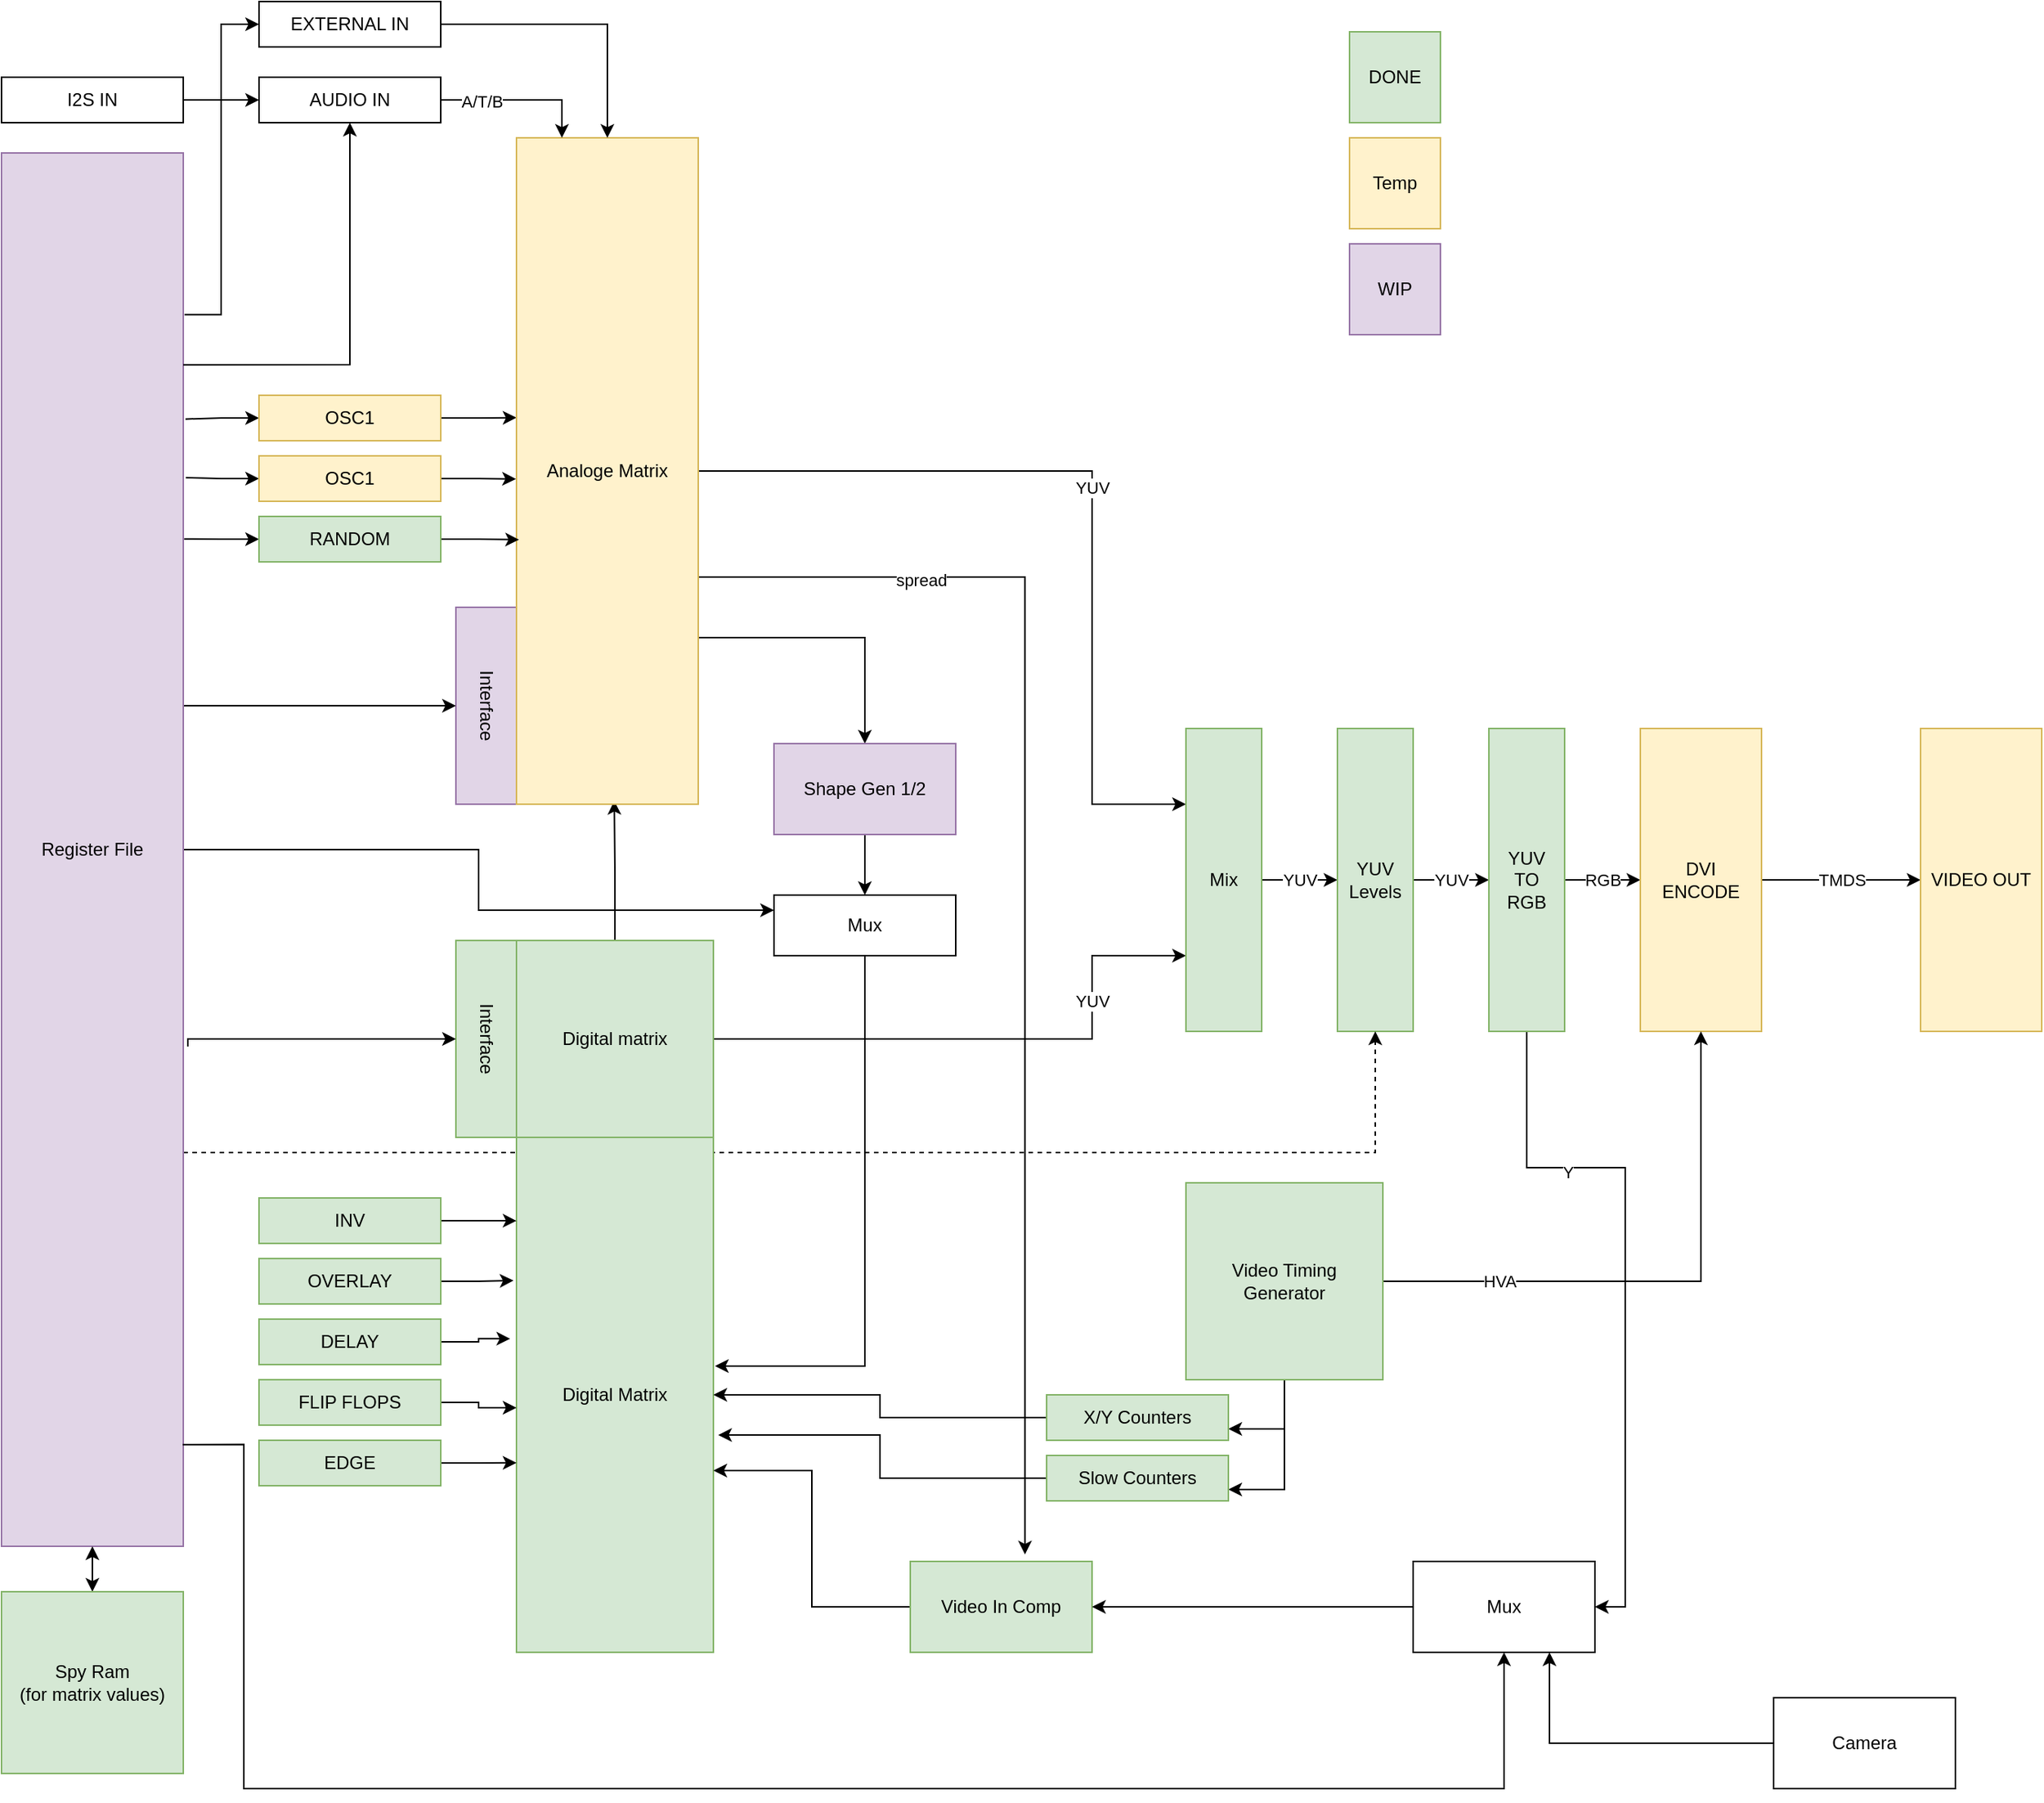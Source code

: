 <mxfile version="22.1.3" type="device">
  <diagram name="Page-1" id="RBFI0iX49wBqgzLYOTrN">
    <mxGraphModel dx="1022" dy="2158" grid="1" gridSize="10" guides="1" tooltips="1" connect="1" arrows="1" fold="1" page="1" pageScale="1" pageWidth="850" pageHeight="1100" math="0" shadow="0">
      <root>
        <mxCell id="0" />
        <mxCell id="1" parent="0" />
        <mxCell id="7mZpvFm0Rja0avcv9IFA-11" value="YUV" style="edgeStyle=orthogonalEdgeStyle;rounded=0;orthogonalLoop=1;jettySize=auto;html=1;entryX=0;entryY=0.75;entryDx=0;entryDy=0;" parent="1" source="7mZpvFm0Rja0avcv9IFA-2" target="7mZpvFm0Rja0avcv9IFA-7" edge="1">
          <mxGeometry x="0.499" relative="1" as="geometry">
            <Array as="points">
              <mxPoint x="840" y="445" />
              <mxPoint x="840" y="390" />
            </Array>
            <mxPoint as="offset" />
          </mxGeometry>
        </mxCell>
        <mxCell id="7mZpvFm0Rja0avcv9IFA-47" style="edgeStyle=orthogonalEdgeStyle;rounded=0;orthogonalLoop=1;jettySize=auto;html=1;entryX=0.538;entryY=0.995;entryDx=0;entryDy=0;entryPerimeter=0;" parent="1" source="7mZpvFm0Rja0avcv9IFA-2" target="7mZpvFm0Rja0avcv9IFA-27" edge="1">
          <mxGeometry relative="1" as="geometry" />
        </mxCell>
        <mxCell id="7mZpvFm0Rja0avcv9IFA-2" value="Digital matrix" style="whiteSpace=wrap;html=1;aspect=fixed;fillColor=#d5e8d4;strokeColor=#82b366;" parent="1" vertex="1">
          <mxGeometry x="460" y="380" width="130" height="130" as="geometry" />
        </mxCell>
        <mxCell id="7mZpvFm0Rja0avcv9IFA-10" value="YUV" style="edgeStyle=orthogonalEdgeStyle;rounded=0;orthogonalLoop=1;jettySize=auto;html=1;entryX=0;entryY=0.25;entryDx=0;entryDy=0;" parent="1" source="7mZpvFm0Rja0avcv9IFA-27" target="7mZpvFm0Rja0avcv9IFA-7" edge="1">
          <mxGeometry relative="1" as="geometry">
            <mxPoint x="590" y="225" as="sourcePoint" />
            <Array as="points">
              <mxPoint x="840" y="70" />
              <mxPoint x="840" y="290" />
            </Array>
          </mxGeometry>
        </mxCell>
        <mxCell id="7mZpvFm0Rja0avcv9IFA-5" value="Interface" style="rounded=0;whiteSpace=wrap;html=1;rotation=90;fillColor=#e1d5e7;strokeColor=#9673a6;" parent="1" vertex="1">
          <mxGeometry x="375" y="205" width="130" height="40" as="geometry" />
        </mxCell>
        <mxCell id="7mZpvFm0Rja0avcv9IFA-6" value="Interface" style="rounded=0;whiteSpace=wrap;html=1;rotation=90;fillColor=#d5e8d4;strokeColor=#82b366;" parent="1" vertex="1">
          <mxGeometry x="375" y="425" width="130" height="40" as="geometry" />
        </mxCell>
        <mxCell id="7mZpvFm0Rja0avcv9IFA-9" value="YUV" style="edgeStyle=orthogonalEdgeStyle;rounded=0;orthogonalLoop=1;jettySize=auto;html=1;entryX=0;entryY=0.5;entryDx=0;entryDy=0;" parent="1" source="7mZpvFm0Rja0avcv9IFA-7" target="7mZpvFm0Rja0avcv9IFA-8" edge="1">
          <mxGeometry relative="1" as="geometry" />
        </mxCell>
        <mxCell id="7mZpvFm0Rja0avcv9IFA-7" value="Mix" style="rounded=0;whiteSpace=wrap;html=1;fillColor=#d5e8d4;strokeColor=#82b366;" parent="1" vertex="1">
          <mxGeometry x="902" y="240" width="50" height="200" as="geometry" />
        </mxCell>
        <mxCell id="7mZpvFm0Rja0avcv9IFA-13" value="YUV" style="edgeStyle=orthogonalEdgeStyle;rounded=0;orthogonalLoop=1;jettySize=auto;html=1;entryX=0;entryY=0.5;entryDx=0;entryDy=0;" parent="1" source="7mZpvFm0Rja0avcv9IFA-8" target="7mZpvFm0Rja0avcv9IFA-12" edge="1">
          <mxGeometry relative="1" as="geometry" />
        </mxCell>
        <mxCell id="7mZpvFm0Rja0avcv9IFA-8" value="YUV&lt;br&gt;Levels" style="rounded=0;whiteSpace=wrap;html=1;fillColor=#d5e8d4;strokeColor=#82b366;" parent="1" vertex="1">
          <mxGeometry x="1002" y="240" width="50" height="200" as="geometry" />
        </mxCell>
        <mxCell id="7mZpvFm0Rja0avcv9IFA-16" value="RGB" style="edgeStyle=orthogonalEdgeStyle;rounded=0;orthogonalLoop=1;jettySize=auto;html=1;entryX=0;entryY=0.5;entryDx=0;entryDy=0;" parent="1" source="7mZpvFm0Rja0avcv9IFA-12" target="7mZpvFm0Rja0avcv9IFA-14" edge="1">
          <mxGeometry relative="1" as="geometry" />
        </mxCell>
        <mxCell id="7mZpvFm0Rja0avcv9IFA-71" style="edgeStyle=orthogonalEdgeStyle;rounded=0;orthogonalLoop=1;jettySize=auto;html=1;entryX=1;entryY=0.5;entryDx=0;entryDy=0;" parent="1" source="7mZpvFm0Rja0avcv9IFA-12" target="7mZpvFm0Rja0avcv9IFA-68" edge="1">
          <mxGeometry relative="1" as="geometry">
            <Array as="points">
              <mxPoint x="1127" y="530" />
              <mxPoint x="1192" y="530" />
              <mxPoint x="1192" y="820" />
            </Array>
          </mxGeometry>
        </mxCell>
        <mxCell id="7mZpvFm0Rja0avcv9IFA-72" value="Y" style="edgeLabel;html=1;align=center;verticalAlign=middle;resizable=0;points=[];" parent="7mZpvFm0Rja0avcv9IFA-71" vertex="1" connectable="0">
          <mxGeometry x="-0.5" y="-3" relative="1" as="geometry">
            <mxPoint as="offset" />
          </mxGeometry>
        </mxCell>
        <mxCell id="7mZpvFm0Rja0avcv9IFA-12" value="YUV&lt;br&gt;TO&lt;br&gt;RGB" style="rounded=0;whiteSpace=wrap;html=1;fillColor=#d5e8d4;strokeColor=#82b366;" parent="1" vertex="1">
          <mxGeometry x="1102" y="240" width="50" height="200" as="geometry" />
        </mxCell>
        <mxCell id="7mZpvFm0Rja0avcv9IFA-18" value="TMDS" style="edgeStyle=orthogonalEdgeStyle;rounded=0;orthogonalLoop=1;jettySize=auto;html=1;entryX=0;entryY=0.5;entryDx=0;entryDy=0;" parent="1" source="7mZpvFm0Rja0avcv9IFA-14" target="7mZpvFm0Rja0avcv9IFA-17" edge="1">
          <mxGeometry relative="1" as="geometry" />
        </mxCell>
        <mxCell id="7mZpvFm0Rja0avcv9IFA-14" value="DVI&lt;br&gt;ENCODE" style="rounded=0;whiteSpace=wrap;html=1;fillColor=#fff2cc;strokeColor=#d6b656;" parent="1" vertex="1">
          <mxGeometry x="1202" y="240" width="80" height="200" as="geometry" />
        </mxCell>
        <mxCell id="7mZpvFm0Rja0avcv9IFA-17" value="VIDEO OUT" style="rounded=0;whiteSpace=wrap;html=1;fillColor=#fff2cc;strokeColor=#d6b656;" parent="1" vertex="1">
          <mxGeometry x="1387" y="240" width="80" height="200" as="geometry" />
        </mxCell>
        <mxCell id="7mZpvFm0Rja0avcv9IFA-20" style="edgeStyle=orthogonalEdgeStyle;rounded=0;orthogonalLoop=1;jettySize=auto;html=1;entryX=0.5;entryY=1;entryDx=0;entryDy=0;" parent="1" source="7mZpvFm0Rja0avcv9IFA-19" target="7mZpvFm0Rja0avcv9IFA-14" edge="1">
          <mxGeometry relative="1" as="geometry" />
        </mxCell>
        <mxCell id="7mZpvFm0Rja0avcv9IFA-21" value="HVA" style="edgeLabel;html=1;align=center;verticalAlign=middle;resizable=0;points=[];" parent="7mZpvFm0Rja0avcv9IFA-20" vertex="1" connectable="0">
          <mxGeometry x="-0.589" relative="1" as="geometry">
            <mxPoint as="offset" />
          </mxGeometry>
        </mxCell>
        <mxCell id="7mZpvFm0Rja0avcv9IFA-90" style="edgeStyle=orthogonalEdgeStyle;rounded=0;orthogonalLoop=1;jettySize=auto;html=1;entryX=1;entryY=0.75;entryDx=0;entryDy=0;" parent="1" source="7mZpvFm0Rja0avcv9IFA-19" target="7mZpvFm0Rja0avcv9IFA-86" edge="1">
          <mxGeometry relative="1" as="geometry" />
        </mxCell>
        <mxCell id="7mZpvFm0Rja0avcv9IFA-91" style="edgeStyle=orthogonalEdgeStyle;rounded=0;orthogonalLoop=1;jettySize=auto;html=1;entryX=1;entryY=0.75;entryDx=0;entryDy=0;" parent="1" source="7mZpvFm0Rja0avcv9IFA-19" target="7mZpvFm0Rja0avcv9IFA-88" edge="1">
          <mxGeometry relative="1" as="geometry" />
        </mxCell>
        <mxCell id="7mZpvFm0Rja0avcv9IFA-19" value="Video Timing&lt;br&gt;Generator" style="whiteSpace=wrap;html=1;aspect=fixed;fillColor=#d5e8d4;strokeColor=#82b366;" parent="1" vertex="1">
          <mxGeometry x="902" y="540" width="130" height="130" as="geometry" />
        </mxCell>
        <mxCell id="7mZpvFm0Rja0avcv9IFA-23" style="edgeStyle=orthogonalEdgeStyle;rounded=0;orthogonalLoop=1;jettySize=auto;html=1;exitX=1;exitY=0.25;exitDx=0;exitDy=0;entryX=0.5;entryY=1;entryDx=0;entryDy=0;" parent="1" source="7mZpvFm0Rja0avcv9IFA-22" target="7mZpvFm0Rja0avcv9IFA-5" edge="1">
          <mxGeometry relative="1" as="geometry">
            <Array as="points">
              <mxPoint x="240" y="225" />
            </Array>
          </mxGeometry>
        </mxCell>
        <mxCell id="7mZpvFm0Rja0avcv9IFA-24" style="edgeStyle=orthogonalEdgeStyle;rounded=0;orthogonalLoop=1;jettySize=auto;html=1;" parent="1" target="7mZpvFm0Rja0avcv9IFA-6" edge="1">
          <mxGeometry relative="1" as="geometry">
            <mxPoint x="243" y="450" as="sourcePoint" />
            <Array as="points">
              <mxPoint x="243" y="445" />
            </Array>
          </mxGeometry>
        </mxCell>
        <mxCell id="7mZpvFm0Rja0avcv9IFA-25" style="edgeStyle=orthogonalEdgeStyle;rounded=0;orthogonalLoop=1;jettySize=auto;html=1;exitX=1;exitY=0.75;exitDx=0;exitDy=0;entryX=0.5;entryY=1;entryDx=0;entryDy=0;dashed=1;" parent="1" source="7mZpvFm0Rja0avcv9IFA-22" target="7mZpvFm0Rja0avcv9IFA-8" edge="1">
          <mxGeometry relative="1" as="geometry">
            <Array as="points">
              <mxPoint x="240" y="520" />
              <mxPoint x="1027" y="520" />
            </Array>
          </mxGeometry>
        </mxCell>
        <mxCell id="7mZpvFm0Rja0avcv9IFA-62" style="edgeStyle=orthogonalEdgeStyle;rounded=0;orthogonalLoop=1;jettySize=auto;html=1;" parent="1" source="7mZpvFm0Rja0avcv9IFA-22" target="7mZpvFm0Rja0avcv9IFA-59" edge="1">
          <mxGeometry relative="1" as="geometry">
            <Array as="points">
              <mxPoint x="435" y="320" />
              <mxPoint x="435" y="360" />
            </Array>
          </mxGeometry>
        </mxCell>
        <mxCell id="7mZpvFm0Rja0avcv9IFA-22" value="Register File" style="rounded=0;whiteSpace=wrap;html=1;fillColor=#e1d5e7;strokeColor=#9673a6;" parent="1" vertex="1">
          <mxGeometry x="120" y="-140" width="120" height="920" as="geometry" />
        </mxCell>
        <mxCell id="7mZpvFm0Rja0avcv9IFA-39" style="edgeStyle=orthogonalEdgeStyle;rounded=0;orthogonalLoop=1;jettySize=auto;html=1;entryX=0;entryY=0.42;entryDx=0;entryDy=0;entryPerimeter=0;" parent="1" source="7mZpvFm0Rja0avcv9IFA-26" target="7mZpvFm0Rja0avcv9IFA-27" edge="1">
          <mxGeometry relative="1" as="geometry" />
        </mxCell>
        <mxCell id="7mZpvFm0Rja0avcv9IFA-43" style="edgeStyle=orthogonalEdgeStyle;rounded=0;orthogonalLoop=1;jettySize=auto;html=1;entryX=1.012;entryY=0.191;entryDx=0;entryDy=0;entryPerimeter=0;endArrow=none;endFill=0;startArrow=classic;startFill=1;" parent="1" source="7mZpvFm0Rja0avcv9IFA-26" target="7mZpvFm0Rja0avcv9IFA-22" edge="1">
          <mxGeometry relative="1" as="geometry" />
        </mxCell>
        <mxCell id="7mZpvFm0Rja0avcv9IFA-26" value="OSC1" style="rounded=0;whiteSpace=wrap;html=1;fillColor=#fff2cc;strokeColor=#d6b656;" parent="1" vertex="1">
          <mxGeometry x="290" y="20" width="120" height="30" as="geometry" />
        </mxCell>
        <mxCell id="7mZpvFm0Rja0avcv9IFA-57" style="edgeStyle=orthogonalEdgeStyle;rounded=0;orthogonalLoop=1;jettySize=auto;html=1;exitX=1;exitY=0.75;exitDx=0;exitDy=0;" parent="1" source="7mZpvFm0Rja0avcv9IFA-27" target="7mZpvFm0Rja0avcv9IFA-56" edge="1">
          <mxGeometry relative="1" as="geometry">
            <Array as="points">
              <mxPoint x="690" y="180" />
            </Array>
          </mxGeometry>
        </mxCell>
        <mxCell id="7mZpvFm0Rja0avcv9IFA-64" style="edgeStyle=orthogonalEdgeStyle;rounded=0;orthogonalLoop=1;jettySize=auto;html=1;entryX=0.631;entryY=-0.077;entryDx=0;entryDy=0;entryPerimeter=0;" parent="1" source="7mZpvFm0Rja0avcv9IFA-27" target="7mZpvFm0Rja0avcv9IFA-63" edge="1">
          <mxGeometry relative="1" as="geometry">
            <Array as="points">
              <mxPoint x="796" y="140" />
            </Array>
          </mxGeometry>
        </mxCell>
        <mxCell id="7mZpvFm0Rja0avcv9IFA-65" value="spread" style="edgeLabel;html=1;align=center;verticalAlign=middle;resizable=0;points=[];" parent="7mZpvFm0Rja0avcv9IFA-64" vertex="1" connectable="0">
          <mxGeometry x="-0.659" y="-2" relative="1" as="geometry">
            <mxPoint as="offset" />
          </mxGeometry>
        </mxCell>
        <mxCell id="7mZpvFm0Rja0avcv9IFA-27" value="Analoge Matrix" style="rounded=0;whiteSpace=wrap;html=1;fillColor=#fff2cc;strokeColor=#d6b656;" parent="1" vertex="1">
          <mxGeometry x="460" y="-150" width="120" height="440" as="geometry" />
        </mxCell>
        <mxCell id="7mZpvFm0Rja0avcv9IFA-38" style="edgeStyle=orthogonalEdgeStyle;rounded=0;orthogonalLoop=1;jettySize=auto;html=1;entryX=-0.003;entryY=0.512;entryDx=0;entryDy=0;entryPerimeter=0;" parent="1" source="7mZpvFm0Rja0avcv9IFA-29" target="7mZpvFm0Rja0avcv9IFA-27" edge="1">
          <mxGeometry relative="1" as="geometry" />
        </mxCell>
        <mxCell id="7mZpvFm0Rja0avcv9IFA-41" style="edgeStyle=orthogonalEdgeStyle;rounded=0;orthogonalLoop=1;jettySize=auto;html=1;entryX=1.014;entryY=0.233;entryDx=0;entryDy=0;entryPerimeter=0;endArrow=none;endFill=0;startArrow=classic;startFill=1;" parent="1" source="7mZpvFm0Rja0avcv9IFA-29" target="7mZpvFm0Rja0avcv9IFA-22" edge="1">
          <mxGeometry relative="1" as="geometry" />
        </mxCell>
        <mxCell id="7mZpvFm0Rja0avcv9IFA-29" value="OSC1" style="rounded=0;whiteSpace=wrap;html=1;fillColor=#fff2cc;strokeColor=#d6b656;" parent="1" vertex="1">
          <mxGeometry x="290" y="60" width="120" height="30" as="geometry" />
        </mxCell>
        <mxCell id="7mZpvFm0Rja0avcv9IFA-37" style="edgeStyle=orthogonalEdgeStyle;rounded=0;orthogonalLoop=1;jettySize=auto;html=1;entryX=0.014;entryY=0.603;entryDx=0;entryDy=0;entryPerimeter=0;" parent="1" source="7mZpvFm0Rja0avcv9IFA-30" target="7mZpvFm0Rja0avcv9IFA-27" edge="1">
          <mxGeometry relative="1" as="geometry" />
        </mxCell>
        <mxCell id="7mZpvFm0Rja0avcv9IFA-40" style="edgeStyle=orthogonalEdgeStyle;rounded=0;orthogonalLoop=1;jettySize=auto;html=1;entryX=1.005;entryY=0.277;entryDx=0;entryDy=0;entryPerimeter=0;endArrow=none;endFill=0;startArrow=classic;startFill=1;" parent="1" source="7mZpvFm0Rja0avcv9IFA-30" target="7mZpvFm0Rja0avcv9IFA-22" edge="1">
          <mxGeometry relative="1" as="geometry" />
        </mxCell>
        <mxCell id="7mZpvFm0Rja0avcv9IFA-30" value="RANDOM" style="rounded=0;whiteSpace=wrap;html=1;fillColor=#d5e8d4;strokeColor=#82b366;" parent="1" vertex="1">
          <mxGeometry x="290" y="100" width="120" height="30" as="geometry" />
        </mxCell>
        <mxCell id="7mZpvFm0Rja0avcv9IFA-35" style="edgeStyle=orthogonalEdgeStyle;rounded=0;orthogonalLoop=1;jettySize=auto;html=1;entryX=0.25;entryY=0;entryDx=0;entryDy=0;" parent="1" source="7mZpvFm0Rja0avcv9IFA-32" target="7mZpvFm0Rja0avcv9IFA-27" edge="1">
          <mxGeometry relative="1" as="geometry" />
        </mxCell>
        <mxCell id="7mZpvFm0Rja0avcv9IFA-36" value="A/T/B" style="edgeLabel;html=1;align=center;verticalAlign=middle;resizable=0;points=[];" parent="7mZpvFm0Rja0avcv9IFA-35" vertex="1" connectable="0">
          <mxGeometry x="-0.486" y="-1" relative="1" as="geometry">
            <mxPoint as="offset" />
          </mxGeometry>
        </mxCell>
        <mxCell id="7mZpvFm0Rja0avcv9IFA-45" style="edgeStyle=orthogonalEdgeStyle;rounded=0;orthogonalLoop=1;jettySize=auto;html=1;entryX=1;entryY=0.152;entryDx=0;entryDy=0;entryPerimeter=0;endArrow=none;endFill=0;startArrow=classic;startFill=1;" parent="1" source="7mZpvFm0Rja0avcv9IFA-32" target="7mZpvFm0Rja0avcv9IFA-22" edge="1">
          <mxGeometry relative="1" as="geometry">
            <Array as="points">
              <mxPoint x="350" />
            </Array>
          </mxGeometry>
        </mxCell>
        <mxCell id="7mZpvFm0Rja0avcv9IFA-32" value="AUDIO IN" style="rounded=0;whiteSpace=wrap;html=1;" parent="1" vertex="1">
          <mxGeometry x="290" y="-190" width="120" height="30" as="geometry" />
        </mxCell>
        <mxCell id="7mZpvFm0Rja0avcv9IFA-34" style="edgeStyle=orthogonalEdgeStyle;rounded=0;orthogonalLoop=1;jettySize=auto;html=1;entryX=0.5;entryY=0;entryDx=0;entryDy=0;" parent="1" source="7mZpvFm0Rja0avcv9IFA-33" target="7mZpvFm0Rja0avcv9IFA-27" edge="1">
          <mxGeometry relative="1" as="geometry" />
        </mxCell>
        <mxCell id="7mZpvFm0Rja0avcv9IFA-52" style="edgeStyle=orthogonalEdgeStyle;rounded=0;orthogonalLoop=1;jettySize=auto;html=1;entryX=1.007;entryY=0.116;entryDx=0;entryDy=0;entryPerimeter=0;startArrow=classic;startFill=1;endArrow=none;endFill=0;" parent="1" source="7mZpvFm0Rja0avcv9IFA-33" target="7mZpvFm0Rja0avcv9IFA-22" edge="1">
          <mxGeometry relative="1" as="geometry" />
        </mxCell>
        <mxCell id="7mZpvFm0Rja0avcv9IFA-33" value="EXTERNAL IN" style="rounded=0;whiteSpace=wrap;html=1;" parent="1" vertex="1">
          <mxGeometry x="290" y="-240" width="120" height="30" as="geometry" />
        </mxCell>
        <mxCell id="7mZpvFm0Rja0avcv9IFA-50" style="edgeStyle=orthogonalEdgeStyle;rounded=0;orthogonalLoop=1;jettySize=auto;html=1;entryX=0;entryY=0.5;entryDx=0;entryDy=0;" parent="1" source="7mZpvFm0Rja0avcv9IFA-49" target="7mZpvFm0Rja0avcv9IFA-32" edge="1">
          <mxGeometry relative="1" as="geometry" />
        </mxCell>
        <mxCell id="7mZpvFm0Rja0avcv9IFA-49" value="I2S IN" style="rounded=0;whiteSpace=wrap;html=1;" parent="1" vertex="1">
          <mxGeometry x="120" y="-190" width="120" height="30" as="geometry" />
        </mxCell>
        <mxCell id="7mZpvFm0Rja0avcv9IFA-53" value="Digital Matrix" style="rounded=0;whiteSpace=wrap;html=1;fillColor=#d5e8d4;strokeColor=#82b366;" parent="1" vertex="1">
          <mxGeometry x="460" y="510" width="130" height="340" as="geometry" />
        </mxCell>
        <mxCell id="7mZpvFm0Rja0avcv9IFA-55" style="edgeStyle=orthogonalEdgeStyle;rounded=0;orthogonalLoop=1;jettySize=auto;html=1;entryX=0.5;entryY=1;entryDx=0;entryDy=0;startArrow=classic;startFill=1;" parent="1" source="7mZpvFm0Rja0avcv9IFA-54" target="7mZpvFm0Rja0avcv9IFA-22" edge="1">
          <mxGeometry relative="1" as="geometry" />
        </mxCell>
        <mxCell id="7mZpvFm0Rja0avcv9IFA-54" value="Spy Ram&lt;br&gt;(for matrix values)" style="rounded=0;whiteSpace=wrap;html=1;fillColor=#d5e8d4;strokeColor=#82b366;" parent="1" vertex="1">
          <mxGeometry x="120" y="810" width="120" height="120" as="geometry" />
        </mxCell>
        <mxCell id="7mZpvFm0Rja0avcv9IFA-60" style="edgeStyle=orthogonalEdgeStyle;rounded=0;orthogonalLoop=1;jettySize=auto;html=1;entryX=0.5;entryY=0;entryDx=0;entryDy=0;" parent="1" source="7mZpvFm0Rja0avcv9IFA-56" target="7mZpvFm0Rja0avcv9IFA-59" edge="1">
          <mxGeometry relative="1" as="geometry" />
        </mxCell>
        <mxCell id="7mZpvFm0Rja0avcv9IFA-56" value="Shape Gen 1/2" style="rounded=0;whiteSpace=wrap;html=1;fillColor=#e1d5e7;strokeColor=#9673a6;" parent="1" vertex="1">
          <mxGeometry x="630" y="250" width="120" height="60" as="geometry" />
        </mxCell>
        <mxCell id="7mZpvFm0Rja0avcv9IFA-61" style="edgeStyle=orthogonalEdgeStyle;rounded=0;orthogonalLoop=1;jettySize=auto;html=1;entryX=1.008;entryY=0.444;entryDx=0;entryDy=0;entryPerimeter=0;" parent="1" source="7mZpvFm0Rja0avcv9IFA-59" target="7mZpvFm0Rja0avcv9IFA-53" edge="1">
          <mxGeometry relative="1" as="geometry">
            <Array as="points">
              <mxPoint x="690" y="661" />
            </Array>
          </mxGeometry>
        </mxCell>
        <mxCell id="7mZpvFm0Rja0avcv9IFA-59" value="Mux" style="rounded=0;whiteSpace=wrap;html=1;" parent="1" vertex="1">
          <mxGeometry x="630" y="350" width="120" height="40" as="geometry" />
        </mxCell>
        <mxCell id="7mZpvFm0Rja0avcv9IFA-67" style="edgeStyle=orthogonalEdgeStyle;rounded=0;orthogonalLoop=1;jettySize=auto;html=1;entryX=1;entryY=0.647;entryDx=0;entryDy=0;entryPerimeter=0;" parent="1" source="7mZpvFm0Rja0avcv9IFA-63" target="7mZpvFm0Rja0avcv9IFA-53" edge="1">
          <mxGeometry relative="1" as="geometry" />
        </mxCell>
        <mxCell id="7mZpvFm0Rja0avcv9IFA-63" value="Video In Comp" style="rounded=0;whiteSpace=wrap;html=1;strokeColor=#82b366;fillColor=#d5e8d4;" parent="1" vertex="1">
          <mxGeometry x="720" y="790" width="120" height="60" as="geometry" />
        </mxCell>
        <mxCell id="7mZpvFm0Rja0avcv9IFA-69" style="edgeStyle=orthogonalEdgeStyle;rounded=0;orthogonalLoop=1;jettySize=auto;html=1;entryX=1;entryY=0.5;entryDx=0;entryDy=0;" parent="1" source="7mZpvFm0Rja0avcv9IFA-68" target="7mZpvFm0Rja0avcv9IFA-63" edge="1">
          <mxGeometry relative="1" as="geometry" />
        </mxCell>
        <mxCell id="7mZpvFm0Rja0avcv9IFA-75" style="edgeStyle=orthogonalEdgeStyle;rounded=0;orthogonalLoop=1;jettySize=auto;html=1;entryX=0.997;entryY=0.927;entryDx=0;entryDy=0;entryPerimeter=0;startArrow=classic;startFill=1;endArrow=none;endFill=0;" parent="1" source="7mZpvFm0Rja0avcv9IFA-68" target="7mZpvFm0Rja0avcv9IFA-22" edge="1">
          <mxGeometry relative="1" as="geometry">
            <Array as="points">
              <mxPoint x="1112" y="940" />
              <mxPoint x="280" y="940" />
              <mxPoint x="280" y="713" />
            </Array>
          </mxGeometry>
        </mxCell>
        <mxCell id="7mZpvFm0Rja0avcv9IFA-68" value="Mux" style="rounded=0;whiteSpace=wrap;html=1;" parent="1" vertex="1">
          <mxGeometry x="1052" y="790" width="120" height="60" as="geometry" />
        </mxCell>
        <mxCell id="7mZpvFm0Rja0avcv9IFA-74" style="edgeStyle=orthogonalEdgeStyle;rounded=0;orthogonalLoop=1;jettySize=auto;html=1;entryX=0.75;entryY=1;entryDx=0;entryDy=0;" parent="1" source="7mZpvFm0Rja0avcv9IFA-73" target="7mZpvFm0Rja0avcv9IFA-68" edge="1">
          <mxGeometry relative="1" as="geometry" />
        </mxCell>
        <mxCell id="7mZpvFm0Rja0avcv9IFA-73" value="Camera" style="rounded=0;whiteSpace=wrap;html=1;" parent="1" vertex="1">
          <mxGeometry x="1290" y="880" width="120" height="60" as="geometry" />
        </mxCell>
        <mxCell id="7mZpvFm0Rja0avcv9IFA-81" style="edgeStyle=orthogonalEdgeStyle;rounded=0;orthogonalLoop=1;jettySize=auto;html=1;entryX=0;entryY=0.162;entryDx=0;entryDy=0;entryPerimeter=0;" parent="1" source="7mZpvFm0Rja0avcv9IFA-76" target="7mZpvFm0Rja0avcv9IFA-53" edge="1">
          <mxGeometry relative="1" as="geometry" />
        </mxCell>
        <mxCell id="7mZpvFm0Rja0avcv9IFA-76" value="INV" style="rounded=0;whiteSpace=wrap;html=1;fillColor=#d5e8d4;strokeColor=#82b366;" parent="1" vertex="1">
          <mxGeometry x="290" y="550" width="120" height="30" as="geometry" />
        </mxCell>
        <mxCell id="7mZpvFm0Rja0avcv9IFA-82" style="edgeStyle=orthogonalEdgeStyle;rounded=0;orthogonalLoop=1;jettySize=auto;html=1;entryX=-0.015;entryY=0.278;entryDx=0;entryDy=0;entryPerimeter=0;" parent="1" source="7mZpvFm0Rja0avcv9IFA-77" target="7mZpvFm0Rja0avcv9IFA-53" edge="1">
          <mxGeometry relative="1" as="geometry" />
        </mxCell>
        <mxCell id="7mZpvFm0Rja0avcv9IFA-77" value="OVERLAY" style="rounded=0;whiteSpace=wrap;html=1;fillColor=#d5e8d4;strokeColor=#82b366;" parent="1" vertex="1">
          <mxGeometry x="290" y="590" width="120" height="30" as="geometry" />
        </mxCell>
        <mxCell id="7mZpvFm0Rja0avcv9IFA-83" style="edgeStyle=orthogonalEdgeStyle;rounded=0;orthogonalLoop=1;jettySize=auto;html=1;entryX=-0.032;entryY=0.391;entryDx=0;entryDy=0;entryPerimeter=0;" parent="1" source="7mZpvFm0Rja0avcv9IFA-78" target="7mZpvFm0Rja0avcv9IFA-53" edge="1">
          <mxGeometry relative="1" as="geometry" />
        </mxCell>
        <mxCell id="7mZpvFm0Rja0avcv9IFA-78" value="DELAY" style="rounded=0;whiteSpace=wrap;html=1;fillColor=#d5e8d4;strokeColor=#82b366;" parent="1" vertex="1">
          <mxGeometry x="290" y="630" width="120" height="30" as="geometry" />
        </mxCell>
        <mxCell id="7mZpvFm0Rja0avcv9IFA-84" style="edgeStyle=orthogonalEdgeStyle;rounded=0;orthogonalLoop=1;jettySize=auto;html=1;entryX=0;entryY=0.525;entryDx=0;entryDy=0;entryPerimeter=0;" parent="1" source="7mZpvFm0Rja0avcv9IFA-79" target="7mZpvFm0Rja0avcv9IFA-53" edge="1">
          <mxGeometry relative="1" as="geometry" />
        </mxCell>
        <mxCell id="7mZpvFm0Rja0avcv9IFA-79" value="FLIP FLOPS" style="rounded=0;whiteSpace=wrap;html=1;fillColor=#d5e8d4;strokeColor=#82b366;" parent="1" vertex="1">
          <mxGeometry x="290" y="670" width="120" height="30" as="geometry" />
        </mxCell>
        <mxCell id="7mZpvFm0Rja0avcv9IFA-85" style="edgeStyle=orthogonalEdgeStyle;rounded=0;orthogonalLoop=1;jettySize=auto;html=1;entryX=0;entryY=0.632;entryDx=0;entryDy=0;entryPerimeter=0;" parent="1" source="7mZpvFm0Rja0avcv9IFA-80" target="7mZpvFm0Rja0avcv9IFA-53" edge="1">
          <mxGeometry relative="1" as="geometry" />
        </mxCell>
        <mxCell id="7mZpvFm0Rja0avcv9IFA-80" value="EDGE" style="rounded=0;whiteSpace=wrap;html=1;fillColor=#d5e8d4;strokeColor=#82b366;" parent="1" vertex="1">
          <mxGeometry x="290" y="710" width="120" height="30" as="geometry" />
        </mxCell>
        <mxCell id="7mZpvFm0Rja0avcv9IFA-87" style="edgeStyle=orthogonalEdgeStyle;rounded=0;orthogonalLoop=1;jettySize=auto;html=1;entryX=1;entryY=0.5;entryDx=0;entryDy=0;" parent="1" source="7mZpvFm0Rja0avcv9IFA-86" target="7mZpvFm0Rja0avcv9IFA-53" edge="1">
          <mxGeometry relative="1" as="geometry" />
        </mxCell>
        <mxCell id="7mZpvFm0Rja0avcv9IFA-86" value="X/Y Counters" style="rounded=0;whiteSpace=wrap;html=1;fillColor=#d5e8d4;strokeColor=#82b366;" parent="1" vertex="1">
          <mxGeometry x="810" y="680" width="120" height="30" as="geometry" />
        </mxCell>
        <mxCell id="7mZpvFm0Rja0avcv9IFA-89" style="edgeStyle=orthogonalEdgeStyle;rounded=0;orthogonalLoop=1;jettySize=auto;html=1;entryX=1.024;entryY=0.578;entryDx=0;entryDy=0;entryPerimeter=0;" parent="1" source="7mZpvFm0Rja0avcv9IFA-88" target="7mZpvFm0Rja0avcv9IFA-53" edge="1">
          <mxGeometry relative="1" as="geometry" />
        </mxCell>
        <mxCell id="7mZpvFm0Rja0avcv9IFA-88" value="Slow Counters" style="rounded=0;whiteSpace=wrap;html=1;fillColor=#d5e8d4;strokeColor=#82b366;" parent="1" vertex="1">
          <mxGeometry x="810" y="720" width="120" height="30" as="geometry" />
        </mxCell>
        <mxCell id="7mZpvFm0Rja0avcv9IFA-92" value="DONE" style="whiteSpace=wrap;html=1;aspect=fixed;fillColor=#d5e8d4;strokeColor=#82b366;" parent="1" vertex="1">
          <mxGeometry x="1010" y="-220" width="60" height="60" as="geometry" />
        </mxCell>
        <mxCell id="7mZpvFm0Rja0avcv9IFA-93" value="Temp" style="whiteSpace=wrap;html=1;aspect=fixed;fillColor=#fff2cc;strokeColor=#d6b656;" parent="1" vertex="1">
          <mxGeometry x="1010" y="-150" width="60" height="60" as="geometry" />
        </mxCell>
        <mxCell id="7mZpvFm0Rja0avcv9IFA-94" value="WIP" style="whiteSpace=wrap;html=1;aspect=fixed;fillColor=#e1d5e7;strokeColor=#9673a6;" parent="1" vertex="1">
          <mxGeometry x="1010" y="-80" width="60" height="60" as="geometry" />
        </mxCell>
      </root>
    </mxGraphModel>
  </diagram>
</mxfile>
